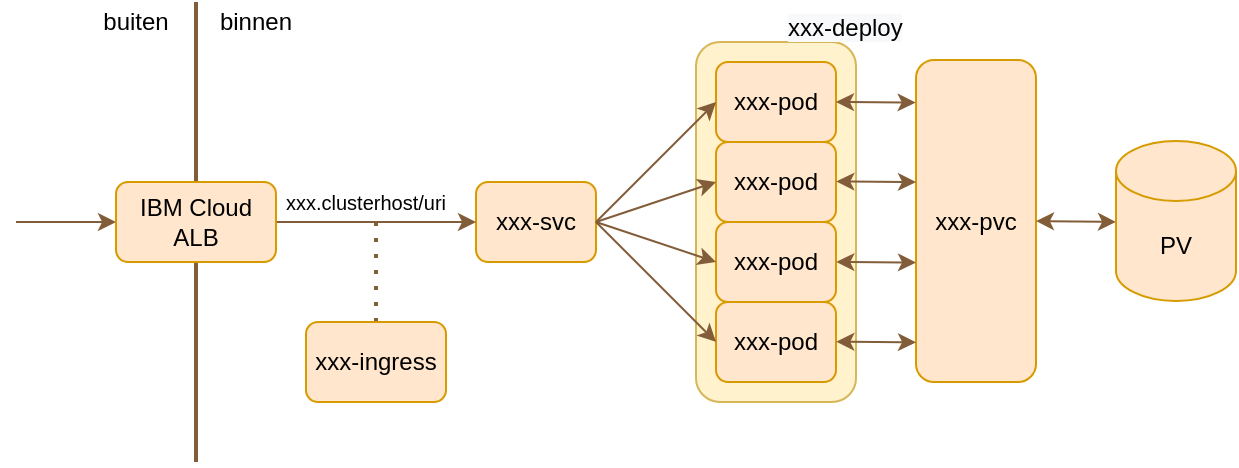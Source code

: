 <mxfile version="13.7.4" type="device"><diagram id="wqh2wdEUU7-gvtAg2cC2" name="Page-1"><mxGraphModel dx="716" dy="367" grid="1" gridSize="10" guides="1" tooltips="1" connect="1" arrows="1" fold="1" page="1" pageScale="1" pageWidth="630" pageHeight="250" math="0" shadow="0"><root><mxCell id="0"/><mxCell id="1" parent="0"/><mxCell id="HzKwOg5Z2FGDvlpOZLMS-16" value="" style="rounded=1;whiteSpace=wrap;html=1;fillColor=#fff2cc;strokeColor=#d6b656;" vertex="1" parent="1"><mxGeometry x="350" y="30" width="80" height="180" as="geometry"/></mxCell><mxCell id="HzKwOg5Z2FGDvlpOZLMS-2" value="xxx-svc" style="rounded=1;whiteSpace=wrap;html=1;fillColor=#ffe6cc;strokeColor=#d79b00;" vertex="1" parent="1"><mxGeometry x="240" y="100" width="60" height="40" as="geometry"/></mxCell><mxCell id="HzKwOg5Z2FGDvlpOZLMS-3" value="xxx-pod" style="rounded=1;whiteSpace=wrap;html=1;fillColor=#ffe6cc;strokeColor=#d79b00;" vertex="1" parent="1"><mxGeometry x="360" y="40" width="60" height="40" as="geometry"/></mxCell><mxCell id="HzKwOg5Z2FGDvlpOZLMS-4" value="xxx-pod" style="rounded=1;whiteSpace=wrap;html=1;fillColor=#ffe6cc;strokeColor=#d79b00;" vertex="1" parent="1"><mxGeometry x="360" y="80" width="60" height="40" as="geometry"/></mxCell><mxCell id="HzKwOg5Z2FGDvlpOZLMS-5" value="xxx-pod" style="rounded=1;whiteSpace=wrap;html=1;fillColor=#ffe6cc;strokeColor=#d79b00;" vertex="1" parent="1"><mxGeometry x="360" y="120" width="60" height="40" as="geometry"/></mxCell><mxCell id="HzKwOg5Z2FGDvlpOZLMS-6" value="xxx-pod" style="rounded=1;whiteSpace=wrap;html=1;fillColor=#ffe6cc;strokeColor=#d79b00;" vertex="1" parent="1"><mxGeometry x="360" y="160" width="60" height="40" as="geometry"/></mxCell><mxCell id="HzKwOg5Z2FGDvlpOZLMS-7" value="" style="endArrow=classic;html=1;exitX=1;exitY=0.5;exitDx=0;exitDy=0;entryX=0;entryY=0.5;entryDx=0;entryDy=0;strokeColor=#825D39;" edge="1" parent="1" source="HzKwOg5Z2FGDvlpOZLMS-2" target="HzKwOg5Z2FGDvlpOZLMS-3"><mxGeometry width="50" height="50" relative="1" as="geometry"><mxPoint x="200" y="160" as="sourcePoint"/><mxPoint x="250" y="110" as="targetPoint"/></mxGeometry></mxCell><mxCell id="HzKwOg5Z2FGDvlpOZLMS-8" value="" style="endArrow=classic;html=1;exitX=1;exitY=0.5;exitDx=0;exitDy=0;entryX=0;entryY=0.5;entryDx=0;entryDy=0;strokeColor=#825D39;" edge="1" parent="1" source="HzKwOg5Z2FGDvlpOZLMS-2" target="HzKwOg5Z2FGDvlpOZLMS-4"><mxGeometry width="50" height="50" relative="1" as="geometry"><mxPoint x="200" y="160" as="sourcePoint"/><mxPoint x="250" y="110" as="targetPoint"/></mxGeometry></mxCell><mxCell id="HzKwOg5Z2FGDvlpOZLMS-9" value="" style="endArrow=classic;html=1;exitX=1;exitY=0.5;exitDx=0;exitDy=0;entryX=0;entryY=0.5;entryDx=0;entryDy=0;strokeColor=#825D39;" edge="1" parent="1" source="HzKwOg5Z2FGDvlpOZLMS-2" target="HzKwOg5Z2FGDvlpOZLMS-5"><mxGeometry width="50" height="50" relative="1" as="geometry"><mxPoint x="200" y="160" as="sourcePoint"/><mxPoint x="250" y="110" as="targetPoint"/></mxGeometry></mxCell><mxCell id="HzKwOg5Z2FGDvlpOZLMS-10" value="" style="endArrow=classic;html=1;exitX=1;exitY=0.5;exitDx=0;exitDy=0;entryX=0;entryY=0.5;entryDx=0;entryDy=0;strokeColor=#825D39;" edge="1" parent="1" source="HzKwOg5Z2FGDvlpOZLMS-2" target="HzKwOg5Z2FGDvlpOZLMS-6"><mxGeometry width="50" height="50" relative="1" as="geometry"><mxPoint x="200" y="160" as="sourcePoint"/><mxPoint x="250" y="110" as="targetPoint"/></mxGeometry></mxCell><mxCell id="HzKwOg5Z2FGDvlpOZLMS-11" value="" style="endArrow=classic;html=1;exitX=1;exitY=0.5;exitDx=0;exitDy=0;entryX=0;entryY=0.5;entryDx=0;entryDy=0;strokeColor=#825D39;" edge="1" parent="1" source="HzKwOg5Z2FGDvlpOZLMS-1" target="HzKwOg5Z2FGDvlpOZLMS-2"><mxGeometry width="50" height="50" relative="1" as="geometry"><mxPoint x="160" y="160" as="sourcePoint"/><mxPoint x="210" y="110" as="targetPoint"/></mxGeometry></mxCell><mxCell id="HzKwOg5Z2FGDvlpOZLMS-12" value="" style="endArrow=classic;html=1;entryX=0;entryY=0.5;entryDx=0;entryDy=0;strokeColor=#825D39;" edge="1" parent="1" target="HzKwOg5Z2FGDvlpOZLMS-1"><mxGeometry width="50" height="50" relative="1" as="geometry"><mxPoint x="10" y="120" as="sourcePoint"/><mxPoint x="210" y="110" as="targetPoint"/></mxGeometry></mxCell><mxCell id="HzKwOg5Z2FGDvlpOZLMS-13" value="" style="endArrow=none;dashed=1;html=1;dashPattern=1 3;strokeWidth=2;strokeColor=#825D39;" edge="1" parent="1"><mxGeometry width="50" height="50" relative="1" as="geometry"><mxPoint x="190" y="170" as="sourcePoint"/><mxPoint x="190" y="120" as="targetPoint"/></mxGeometry></mxCell><mxCell id="HzKwOg5Z2FGDvlpOZLMS-14" value="xxx-ingress" style="rounded=1;whiteSpace=wrap;html=1;fillColor=#ffe6cc;strokeColor=#d79b00;" vertex="1" parent="1"><mxGeometry x="155" y="170" width="70" height="40" as="geometry"/></mxCell><mxCell id="HzKwOg5Z2FGDvlpOZLMS-15" value="&lt;font style=&quot;font-size: 10px&quot;&gt;xxx.clusterhost/uri&lt;/font&gt;" style="text;html=1;strokeColor=none;fillColor=none;align=center;verticalAlign=middle;whiteSpace=wrap;rounded=0;" vertex="1" parent="1"><mxGeometry x="165" y="100" width="40" height="20" as="geometry"/></mxCell><mxCell id="HzKwOg5Z2FGDvlpOZLMS-17" value="&lt;span style=&quot;color: rgb(0 , 0 , 0) ; font-family: &amp;#34;helvetica&amp;#34; ; font-size: 12px ; font-style: normal ; font-weight: 400 ; letter-spacing: normal ; text-align: center ; text-indent: 0px ; text-transform: none ; word-spacing: 0px ; background-color: rgb(248 , 249 , 250) ; display: inline ; float: none&quot;&gt;xxx-deploy&lt;/span&gt;" style="text;whiteSpace=wrap;html=1;" vertex="1" parent="1"><mxGeometry x="394" y="9" width="70" height="30" as="geometry"/></mxCell><mxCell id="HzKwOg5Z2FGDvlpOZLMS-18" value="xxx-pvc" style="rounded=1;whiteSpace=wrap;html=1;fillColor=#ffe6cc;strokeColor=#d79b00;" vertex="1" parent="1"><mxGeometry x="460" y="39" width="60" height="161" as="geometry"/></mxCell><mxCell id="HzKwOg5Z2FGDvlpOZLMS-19" value="" style="endArrow=classic;html=1;exitX=1;exitY=0.5;exitDx=0;exitDy=0;entryX=-0.003;entryY=0.132;entryDx=0;entryDy=0;entryPerimeter=0;startArrow=classic;startFill=1;strokeColor=#825D39;" edge="1" parent="1" source="HzKwOg5Z2FGDvlpOZLMS-3" target="HzKwOg5Z2FGDvlpOZLMS-18"><mxGeometry width="50" height="50" relative="1" as="geometry"><mxPoint x="320" y="150" as="sourcePoint"/><mxPoint x="370" y="100" as="targetPoint"/></mxGeometry></mxCell><mxCell id="HzKwOg5Z2FGDvlpOZLMS-20" value="" style="endArrow=classic;html=1;exitX=1;exitY=0.5;exitDx=0;exitDy=0;entryX=-0.003;entryY=0.132;entryDx=0;entryDy=0;entryPerimeter=0;startArrow=classic;startFill=1;strokeColor=#825D39;" edge="1" parent="1"><mxGeometry width="50" height="50" relative="1" as="geometry"><mxPoint x="420.18" y="99.75" as="sourcePoint"/><mxPoint x="460" y="100.002" as="targetPoint"/></mxGeometry></mxCell><mxCell id="HzKwOg5Z2FGDvlpOZLMS-21" value="" style="endArrow=classic;html=1;exitX=1;exitY=0.5;exitDx=0;exitDy=0;entryX=-0.003;entryY=0.132;entryDx=0;entryDy=0;entryPerimeter=0;startArrow=classic;startFill=1;strokeColor=#825D39;" edge="1" parent="1"><mxGeometry width="50" height="50" relative="1" as="geometry"><mxPoint x="420.18" y="140" as="sourcePoint"/><mxPoint x="460" y="140.252" as="targetPoint"/></mxGeometry></mxCell><mxCell id="HzKwOg5Z2FGDvlpOZLMS-22" value="" style="endArrow=classic;html=1;exitX=1;exitY=0.5;exitDx=0;exitDy=0;entryX=-0.003;entryY=0.132;entryDx=0;entryDy=0;entryPerimeter=0;startArrow=classic;startFill=1;strokeColor=#825D39;" edge="1" parent="1"><mxGeometry width="50" height="50" relative="1" as="geometry"><mxPoint x="420.18" y="179.87" as="sourcePoint"/><mxPoint x="460" y="180.122" as="targetPoint"/></mxGeometry></mxCell><mxCell id="HzKwOg5Z2FGDvlpOZLMS-24" value="" style="endArrow=classic;startArrow=classic;html=1;entryX=1;entryY=0.5;entryDx=0;entryDy=0;strokeColor=#825D39;" edge="1" parent="1" target="HzKwOg5Z2FGDvlpOZLMS-18"><mxGeometry width="50" height="50" relative="1" as="geometry"><mxPoint x="560" y="120" as="sourcePoint"/><mxPoint x="370" y="50" as="targetPoint"/></mxGeometry></mxCell><mxCell id="HzKwOg5Z2FGDvlpOZLMS-27" value="PV" style="shape=cylinder3;whiteSpace=wrap;html=1;boundedLbl=1;backgroundOutline=1;size=15;fillColor=#ffe6cc;strokeColor=#d79b00;" vertex="1" parent="1"><mxGeometry x="560" y="79.5" width="60" height="80" as="geometry"/></mxCell><mxCell id="HzKwOg5Z2FGDvlpOZLMS-29" value="" style="endArrow=none;html=1;strokeWidth=2;strokeColor=#825D39;" edge="1" parent="1"><mxGeometry width="50" height="50" relative="1" as="geometry"><mxPoint x="100" y="10" as="sourcePoint"/><mxPoint x="100" y="240" as="targetPoint"/></mxGeometry></mxCell><mxCell id="HzKwOg5Z2FGDvlpOZLMS-1" value="IBM Cloud&lt;br&gt;ALB" style="rounded=1;whiteSpace=wrap;html=1;fillColor=#ffe6cc;strokeColor=#d79b00;" vertex="1" parent="1"><mxGeometry x="60" y="100" width="80" height="40" as="geometry"/></mxCell><mxCell id="HzKwOg5Z2FGDvlpOZLMS-30" value="buiten" style="text;html=1;strokeColor=none;fillColor=none;align=center;verticalAlign=middle;whiteSpace=wrap;rounded=0;" vertex="1" parent="1"><mxGeometry x="50" y="10" width="40" height="20" as="geometry"/></mxCell><mxCell id="HzKwOg5Z2FGDvlpOZLMS-31" value="binnen" style="text;html=1;strokeColor=none;fillColor=none;align=center;verticalAlign=middle;whiteSpace=wrap;rounded=0;" vertex="1" parent="1"><mxGeometry x="110" y="10" width="40" height="20" as="geometry"/></mxCell></root></mxGraphModel></diagram></mxfile>